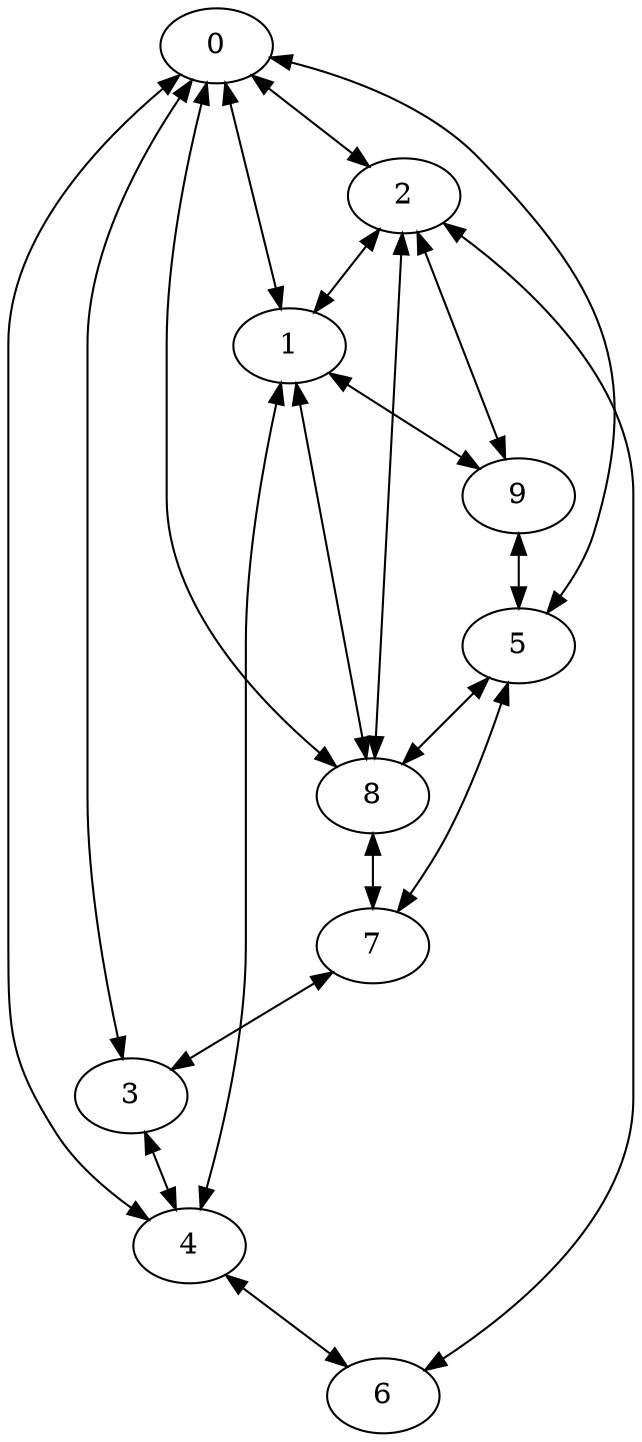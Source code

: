 digraph Cities {
	0 [label=0]
	1 [label=1]
	2 [label=2]
	3 [label=3]
	4 [label=4]
	5 [label=5]
	6 [label=6]
	7 [label=7]
	8 [label=8]
	9 [label=9]
	8 -> 0 [dir=both]
	1 -> 0 [dir=both]
	4 -> 1 [dir=both]
	2 -> 1 [dir=both]
	0 -> 2 [dir=both]
	8 -> 2 [dir=both]
	7 -> 3 [dir=both]
	0 -> 3 [dir=both]
	3 -> 4 [dir=both]
	0 -> 4 [dir=both]
	9 -> 5 [dir=both]
	0 -> 5 [dir=both]
	2 -> 6 [dir=both]
	4 -> 6 [dir=both]
	5 -> 7 [dir=both]
	8 -> 7 [dir=both]
	5 -> 8 [dir=both]
	1 -> 8 [dir=both]
	1 -> 9 [dir=both]
	2 -> 9 [dir=both]
}

